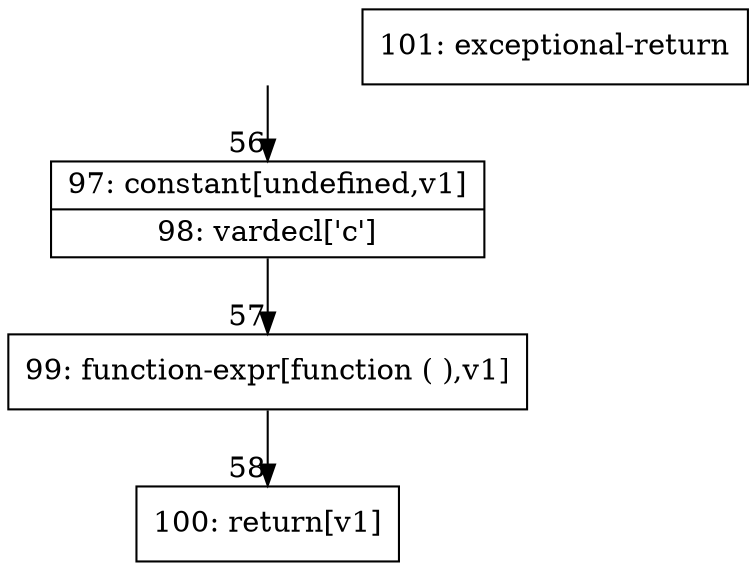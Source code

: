 digraph {
rankdir="TD"
BB_entry9[shape=none,label=""];
BB_entry9 -> BB56 [tailport=s, headport=n, headlabel="    56"]
BB56 [shape=record label="{97: constant[undefined,v1]|98: vardecl['c']}" ] 
BB56 -> BB57 [tailport=s, headport=n, headlabel="      57"]
BB57 [shape=record label="{99: function-expr[function ( ),v1]}" ] 
BB57 -> BB58 [tailport=s, headport=n, headlabel="      58"]
BB58 [shape=record label="{100: return[v1]}" ] 
BB59 [shape=record label="{101: exceptional-return}" ] 
}
